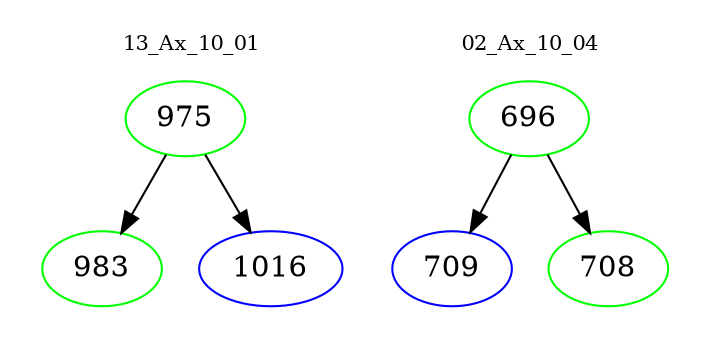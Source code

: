 digraph{
subgraph cluster_0 {
color = white
label = "13_Ax_10_01";
fontsize=10;
T0_975 [label="975", color="green"]
T0_975 -> T0_983 [color="black"]
T0_983 [label="983", color="green"]
T0_975 -> T0_1016 [color="black"]
T0_1016 [label="1016", color="blue"]
}
subgraph cluster_1 {
color = white
label = "02_Ax_10_04";
fontsize=10;
T1_696 [label="696", color="green"]
T1_696 -> T1_709 [color="black"]
T1_709 [label="709", color="blue"]
T1_696 -> T1_708 [color="black"]
T1_708 [label="708", color="green"]
}
}

